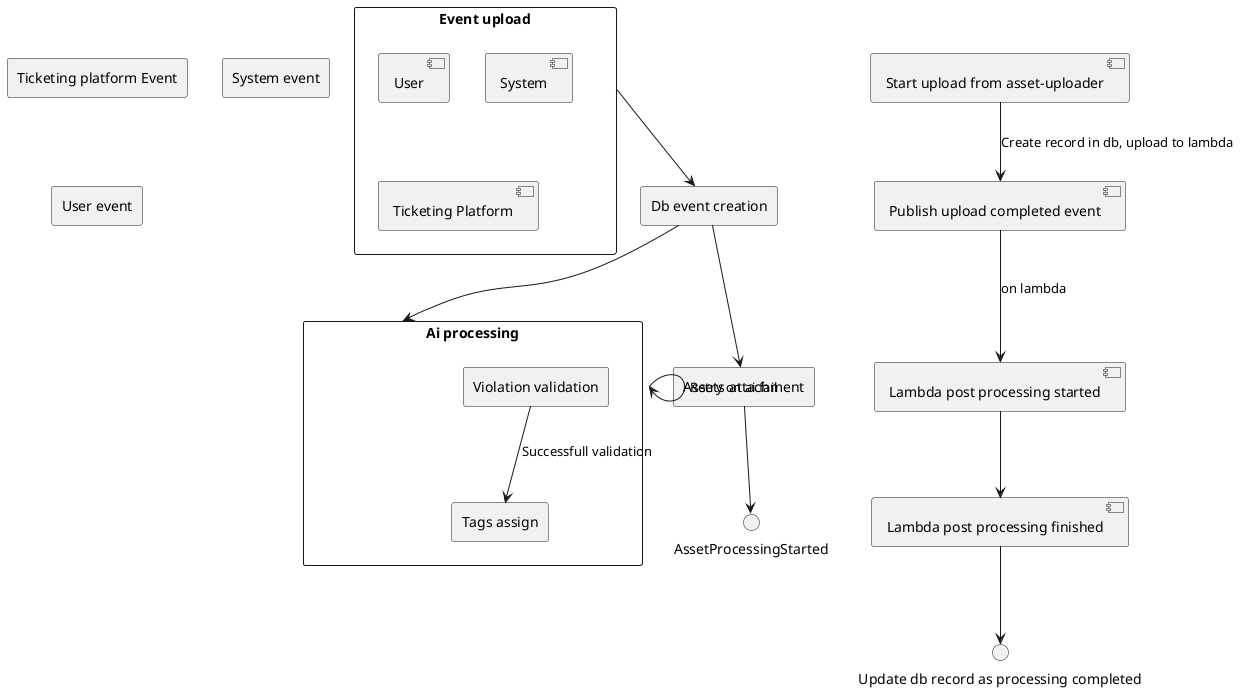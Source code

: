 @startuml Event Processing flow
rectangle "Ticketing platform Event" as TicketingPlatformEvent
rectangle "System event" as SystemEvent
rectangle "User event" as UserEvent

rectangle "Event upload" as EventUpload{
    component "User" as User
    component "System" as System
    component "Ticketing Platform" as TicketingPlatform
}
rectangle "Db event creation" as DbEventCreation
rectangle "Assets attachment" as EventAssetsAttachment

rectangle "Ai processing" as AiProcessing{
    rectangle "Violation validation" as ViolationValidation
    rectangle "Tags assign" as TagsAssign
    ViolationValidation --> TagsAssign : Successfull validation
}
AiProcessing --> AiProcessing : Retry on ai fail

EventUpload --> DbEventCreation
DbEventCreation --> AiProcessing
DbEventCreation --> EventAssetsAttachment

component "Start upload from asset-uploader" as AssetUploadStarted
component "Publish upload completed event" as AssetUploadCompleted
component "Lambda post processing started" as AssetProcessingStart
component "Lambda post processing finished" as AssetProcessingFinished
EventAssetsAttachment --> AssetProcessingStarted
AssetUploadStarted --> AssetUploadCompleted : Create record in db, upload to lambda
AssetUploadCompleted --> AssetProcessingStart : on lambda
AssetProcessingStart --> AssetProcessingFinished 
AssetProcessingFinished --> "Update db record as processing completed"
@enduml